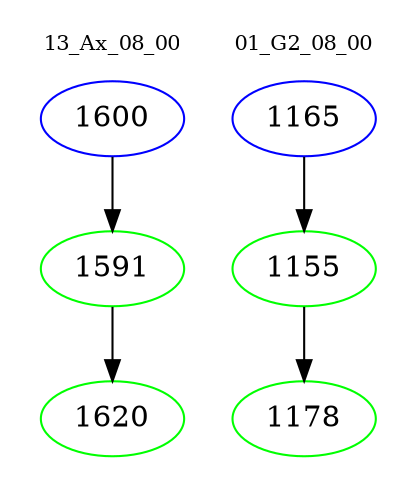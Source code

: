 digraph{
subgraph cluster_0 {
color = white
label = "13_Ax_08_00";
fontsize=10;
T0_1600 [label="1600", color="blue"]
T0_1600 -> T0_1591 [color="black"]
T0_1591 [label="1591", color="green"]
T0_1591 -> T0_1620 [color="black"]
T0_1620 [label="1620", color="green"]
}
subgraph cluster_1 {
color = white
label = "01_G2_08_00";
fontsize=10;
T1_1165 [label="1165", color="blue"]
T1_1165 -> T1_1155 [color="black"]
T1_1155 [label="1155", color="green"]
T1_1155 -> T1_1178 [color="black"]
T1_1178 [label="1178", color="green"]
}
}
